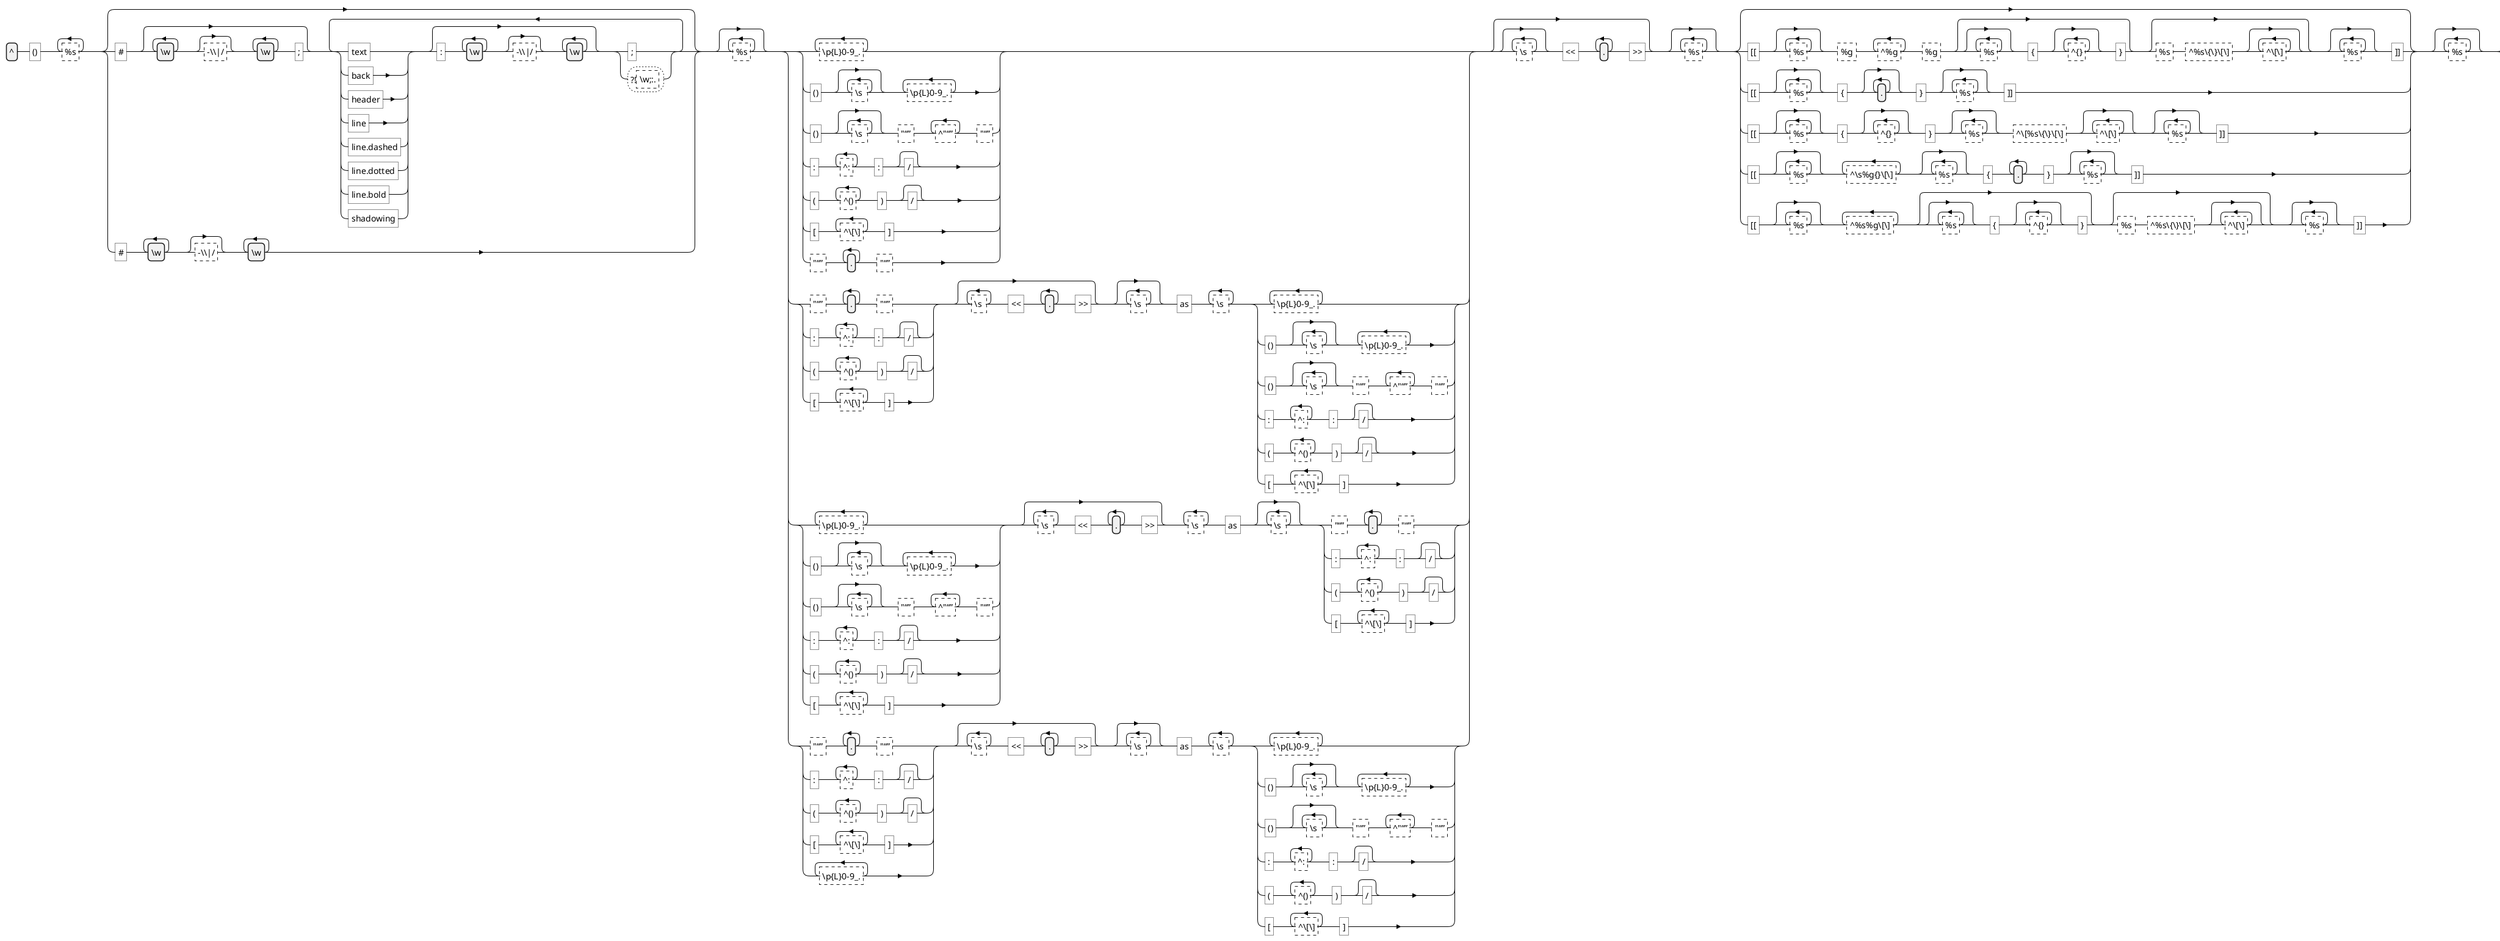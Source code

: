 {
  "sha1": "7mj6ksyd3keh4q2djobvj9vxuiwii49",
  "insertion": {
    "when": "2024-05-30T20:48:21.242Z",
    "user": "plantuml@gmail.com"
  }
}
@startregex
^\(\)[%s]+((?:#(?:\w+[-\\|/]?\w+;)?(?:(?:text|back|header|line|line\.dashed|line\.dotted|line\.bold|shadowing)(?::\w+[-\\|/]?\w+)?(?:;|(?![\w;:.])))+)|(?:#\w+[-\\|/]?\w+))?[%s]*(?:([\p{L}0-9_.]+|\(\)[\s ]*[\p{L}0-9_.]+|\(\)[\s ]*["“”][^"“”]+["“”]|:[^:]+:/?|\([^()]+\)/?|\[[^\[\]]+\]|["“”].+?["“”])|(["“”].+?["“”]|:[^:]+:/?|\([^()]+\)/?|\[[^\[\]]+\])(?:[\s ]+(\<\<.+\>\>))?[\s ]*as[\s ]+([\p{L}0-9_.]+|\(\)[\s ]*[\p{L}0-9_.]+|\(\)[\s ]*["“”][^"“”]+["“”]|:[^:]+:/?|\([^()]+\)/?|\[[^\[\]]+\])|([\p{L}0-9_.]+|\(\)[\s ]*[\p{L}0-9_.]+|\(\)[\s ]*["“”][^"“”]+["“”]|:[^:]+:/?|\([^()]+\)/?|\[[^\[\]]+\])(?:[\s ]+(\<\<.+\>\>))?[\s ]+as[\s ]*(["“”].+?["“”]|:[^:]+:/?|\([^()]+\)/?|\[[^\[\]]+\])|(["“”].+?["“”]|:[^:]+:/?|\([^()]+\)/?|\[[^\[\]]+\]|[\p{L}0-9_.]+)(?:[\s ]+(\<\<.+\>\>))?[\s ]*as[\s ]+([\p{L}0-9_.]+|\(\)[\s ]*[\p{L}0-9_.]+|\(\)[\s ]*["“”][^"“”]+["“”]|:[^:]+:/?|\([^()]+\)/?|\[[^\[\]]+\]))(?:[\s ]*(\<\<.+\>\>))?[%s]*(\[\[[%s]*[%g]([^%g]+)[%g](?:[%s]*\{([^{}]*)\})?(?:[%s]([^%s\{\}\[\]][^\[\]]*))?[%s]*\]\]|\[\[[%s]*\{(.*)\}[%s]*\]\]|\[\[[%s]*\{([^{}]*)\}[%s]*([^\[%s\{\}\[\]][^\[\]]*)[%s]*\]\]|\[\[[%s]*([^\s%g{}\[\]]+?)[%s]*\{(.+)\}[%s]*\]\]|\[\[[%s]*([^%s%g\[\]]+?)(?:[%s]*\{([^{}]*)\})?(?:[%s]([^%s\{\}\[\]][^\[\]]*))?[%s]*\]\])?[%s]*((?:#(?:\w+[-\\|/]?\w+;)?(?:(?:text|back|header|line|line\.dashed|line\.dotted|line\.bold|shadowing)(?::\w+[-\\|/]?\w+)?(?:;|(?![\w;:.])))+)|(?:#\w+[-\\|/]?\w+))?$
@endregex

